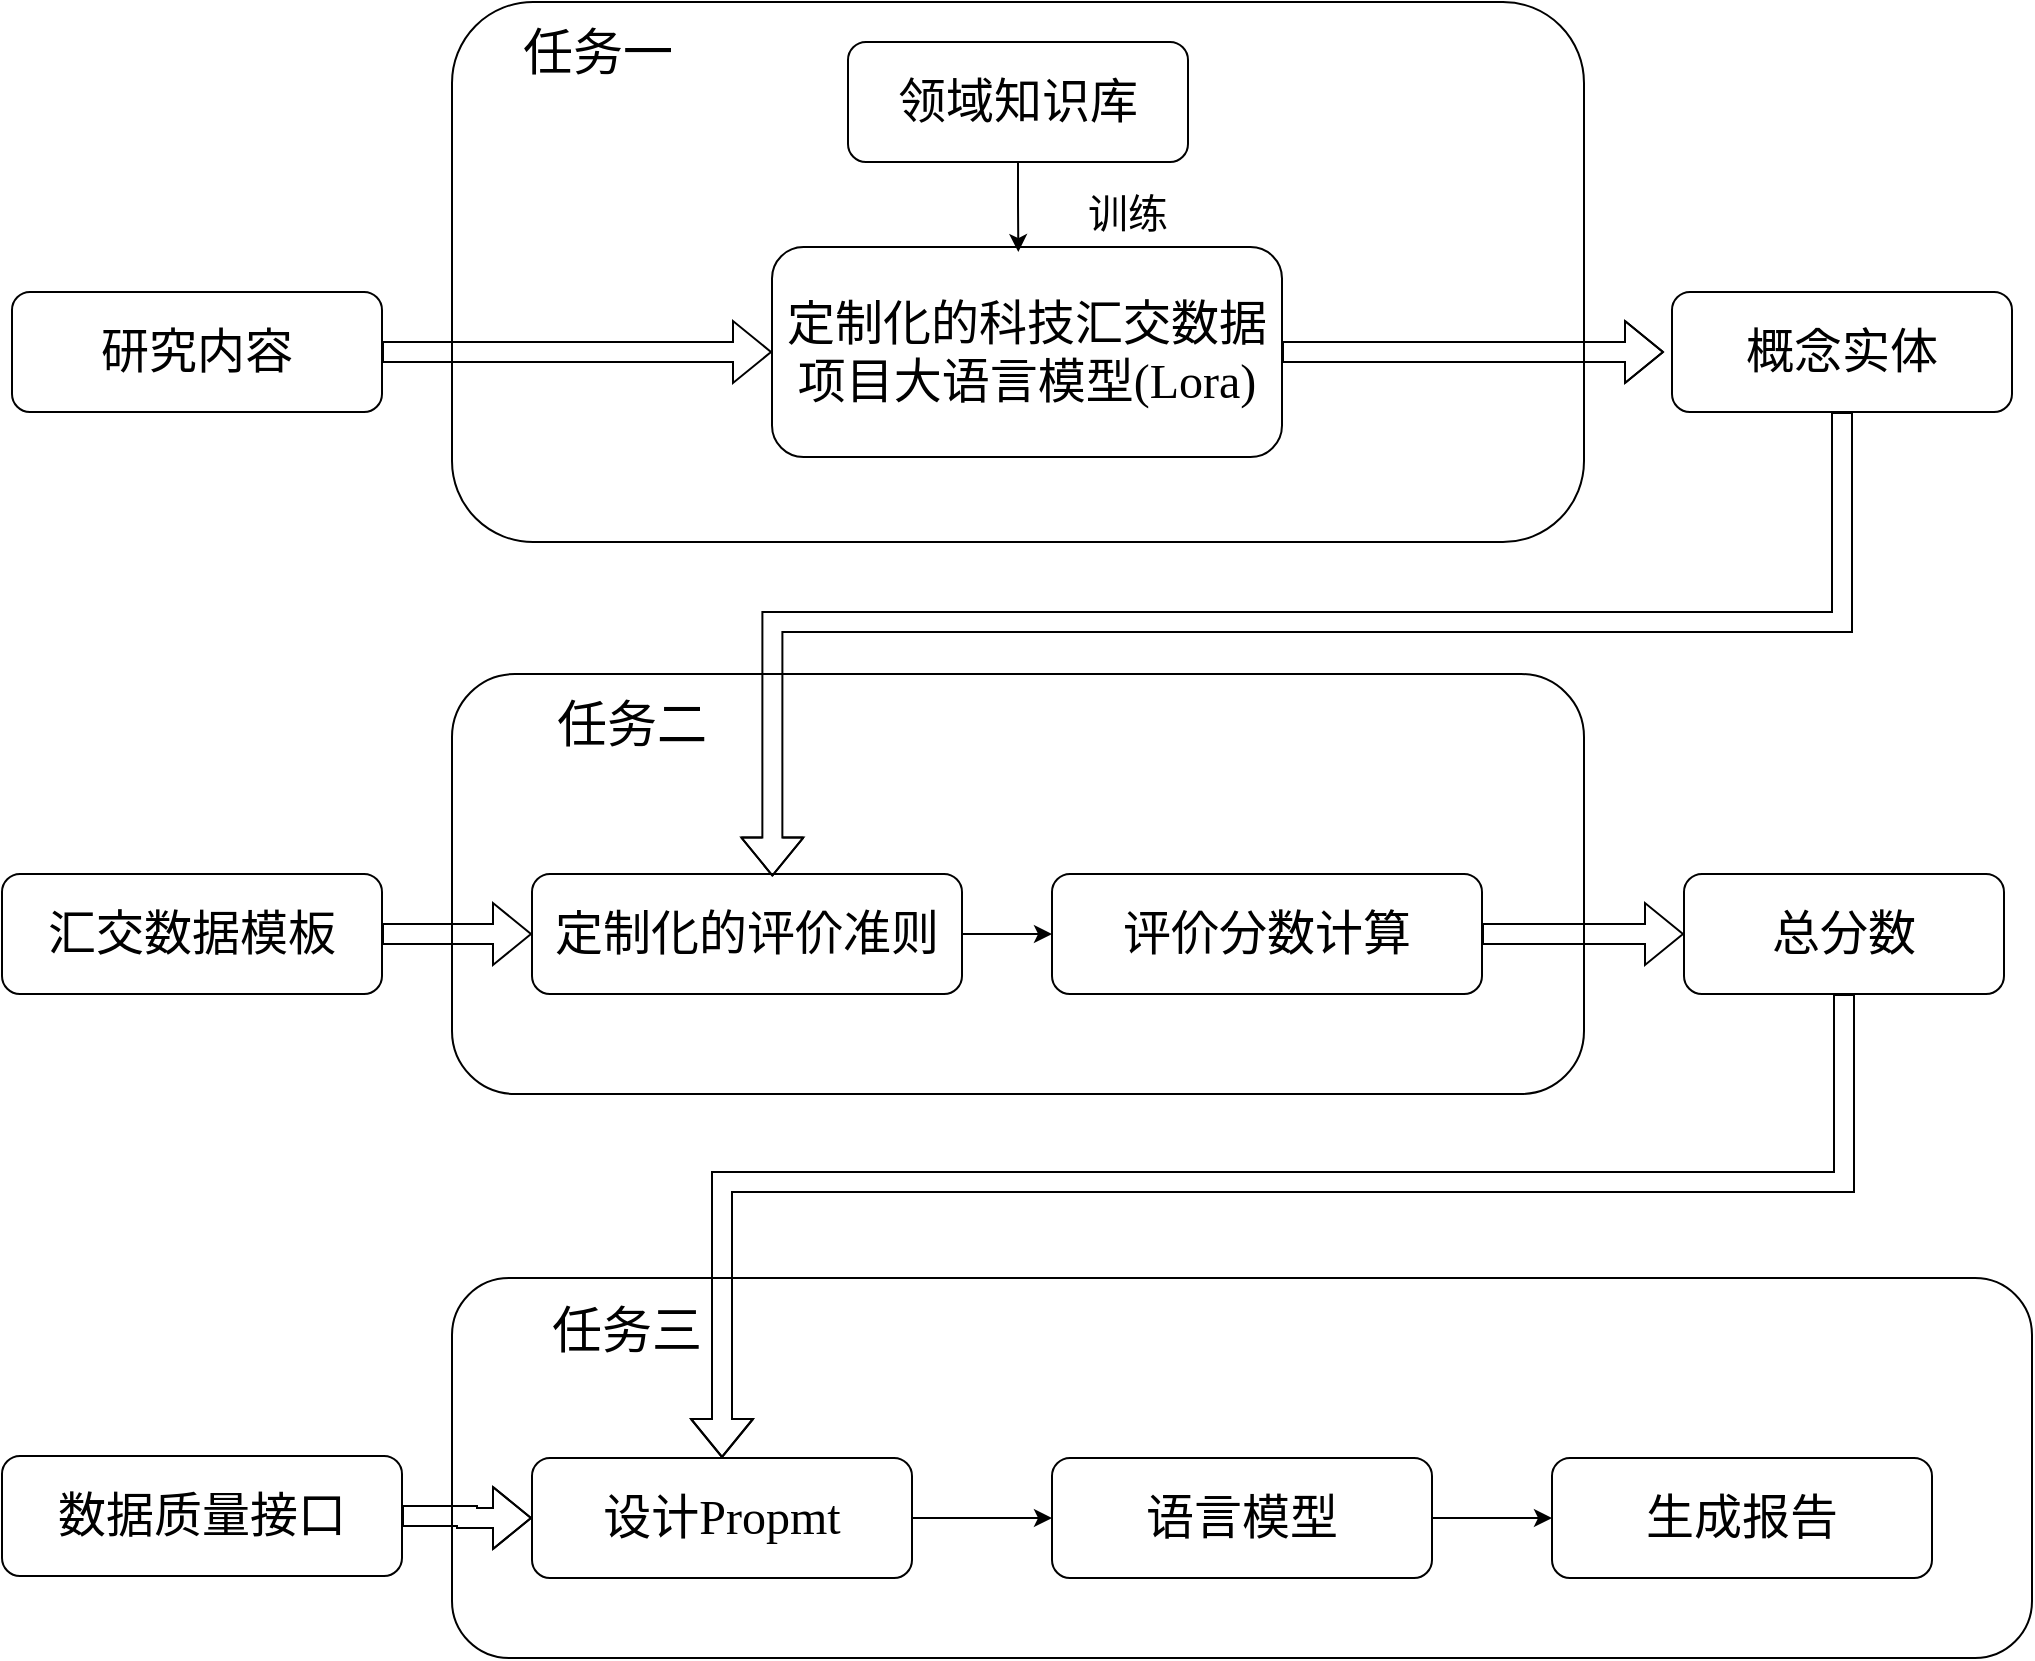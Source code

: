<mxfile version="24.7.8">
  <diagram name="第 1 页" id="zKvOFfaTHT5-SVP7cOSt">
    <mxGraphModel dx="1912" dy="995" grid="1" gridSize="10" guides="1" tooltips="1" connect="1" arrows="1" fold="1" page="1" pageScale="1" pageWidth="827" pageHeight="1169" math="0" shadow="0">
      <root>
        <mxCell id="0" />
        <mxCell id="1" parent="0" />
        <mxCell id="U46tP_3I2k7W18DiitfZ-1" value="" style="rounded=1;whiteSpace=wrap;html=1;" vertex="1" parent="1">
          <mxGeometry x="225" y="10" width="566" height="270" as="geometry" />
        </mxCell>
        <mxCell id="U46tP_3I2k7W18DiitfZ-53" style="edgeStyle=orthogonalEdgeStyle;rounded=0;orthogonalLoop=1;jettySize=auto;html=1;exitX=1;exitY=0.5;exitDx=0;exitDy=0;shape=flexArrow;" edge="1" parent="1" source="U46tP_3I2k7W18DiitfZ-2">
          <mxGeometry relative="1" as="geometry">
            <mxPoint x="831" y="185" as="targetPoint" />
          </mxGeometry>
        </mxCell>
        <mxCell id="U46tP_3I2k7W18DiitfZ-2" value="&lt;p style=&quot;margin: 0pt 0pt 0.0pt;&quot; class=&quot;MsoNormal&quot;&gt;&lt;font face=&quot;等线&quot; style=&quot;font-size: 24px;&quot;&gt;定制化的科技汇交数据项目大&lt;/font&gt;&lt;span style=&quot;font-size: 24px; font-family: 等线; text-align: justify; background-color: initial;&quot;&gt;语言模型(Lora)&lt;/span&gt;&lt;/p&gt;" style="rounded=1;whiteSpace=wrap;html=1;" vertex="1" parent="1">
          <mxGeometry x="385" y="132.5" width="255" height="105" as="geometry" />
        </mxCell>
        <mxCell id="U46tP_3I2k7W18DiitfZ-5" value="&lt;p style=&quot;margin: 0pt 0pt 0.0pt; text-align: justify; font-size: 25px;&quot; class=&quot;MsoNormal&quot;&gt;&lt;font face=&quot;等线&quot;&gt;任务一&lt;/font&gt;&lt;/p&gt;" style="text;html=1;align=center;verticalAlign=middle;whiteSpace=wrap;rounded=0;" vertex="1" parent="1">
          <mxGeometry x="252.5" y="20" width="90" height="30" as="geometry" />
        </mxCell>
        <mxCell id="U46tP_3I2k7W18DiitfZ-7" value="" style="rounded=1;whiteSpace=wrap;html=1;" vertex="1" parent="1">
          <mxGeometry x="225" y="346" width="566" height="210" as="geometry" />
        </mxCell>
        <mxCell id="U46tP_3I2k7W18DiitfZ-42" style="edgeStyle=orthogonalEdgeStyle;rounded=0;orthogonalLoop=1;jettySize=auto;html=1;exitX=1;exitY=0.5;exitDx=0;exitDy=0;entryX=0;entryY=0.5;entryDx=0;entryDy=0;" edge="1" parent="1" source="U46tP_3I2k7W18DiitfZ-8" target="U46tP_3I2k7W18DiitfZ-25">
          <mxGeometry relative="1" as="geometry" />
        </mxCell>
        <mxCell id="U46tP_3I2k7W18DiitfZ-8" value="&lt;p style=&quot;margin: 0pt 0pt 0.0pt; text-align: justify;&quot; class=&quot;MsoNormal&quot;&gt;&lt;font face=&quot;等线&quot; style=&quot;font-size: 24px;&quot;&gt;定制化的评价准则&lt;/font&gt;&lt;/p&gt;" style="rounded=1;whiteSpace=wrap;html=1;" vertex="1" parent="1">
          <mxGeometry x="265" y="446" width="215" height="60" as="geometry" />
        </mxCell>
        <mxCell id="U46tP_3I2k7W18DiitfZ-9" value="&lt;p style=&quot;margin: 0pt 0pt 0.0pt; text-align: justify; font-size: 25px;&quot; class=&quot;MsoNormal&quot;&gt;&lt;font face=&quot;等线&quot;&gt;任务二&lt;/font&gt;&lt;/p&gt;" style="text;html=1;align=center;verticalAlign=middle;whiteSpace=wrap;rounded=0;" vertex="1" parent="1">
          <mxGeometry x="255" y="356" width="120" height="30" as="geometry" />
        </mxCell>
        <mxCell id="U46tP_3I2k7W18DiitfZ-11" value="" style="rounded=1;whiteSpace=wrap;html=1;" vertex="1" parent="1">
          <mxGeometry x="225" y="648" width="790" height="190" as="geometry" />
        </mxCell>
        <mxCell id="U46tP_3I2k7W18DiitfZ-45" style="edgeStyle=orthogonalEdgeStyle;rounded=0;orthogonalLoop=1;jettySize=auto;html=1;exitX=1;exitY=0.5;exitDx=0;exitDy=0;entryX=0;entryY=0.5;entryDx=0;entryDy=0;" edge="1" parent="1" source="U46tP_3I2k7W18DiitfZ-12" target="U46tP_3I2k7W18DiitfZ-14">
          <mxGeometry relative="1" as="geometry" />
        </mxCell>
        <mxCell id="U46tP_3I2k7W18DiitfZ-12" value="&lt;p style=&quot;margin: 0pt 0pt 0.0pt; text-align: justify;&quot; class=&quot;MsoNormal&quot;&gt;&lt;font face=&quot;等线&quot; style=&quot;font-size: 24px;&quot;&gt;设计Propmt&lt;/font&gt;&lt;/p&gt;" style="rounded=1;whiteSpace=wrap;html=1;" vertex="1" parent="1">
          <mxGeometry x="265" y="738" width="190" height="60" as="geometry" />
        </mxCell>
        <mxCell id="U46tP_3I2k7W18DiitfZ-13" value="&lt;p style=&quot;margin: 0pt 0pt 0.0pt; text-align: justify; font-size: 25px;&quot; class=&quot;MsoNormal&quot;&gt;&lt;font face=&quot;等线&quot;&gt;任务三&lt;/font&gt;&lt;/p&gt;" style="text;html=1;align=center;verticalAlign=middle;whiteSpace=wrap;rounded=0;" vertex="1" parent="1">
          <mxGeometry x="240" y="659" width="145" height="30" as="geometry" />
        </mxCell>
        <mxCell id="U46tP_3I2k7W18DiitfZ-46" style="edgeStyle=orthogonalEdgeStyle;rounded=0;orthogonalLoop=1;jettySize=auto;html=1;exitX=1;exitY=0.5;exitDx=0;exitDy=0;entryX=0;entryY=0.5;entryDx=0;entryDy=0;" edge="1" parent="1" source="U46tP_3I2k7W18DiitfZ-14" target="U46tP_3I2k7W18DiitfZ-31">
          <mxGeometry relative="1" as="geometry" />
        </mxCell>
        <mxCell id="U46tP_3I2k7W18DiitfZ-14" value="&lt;p style=&quot;margin: 0pt 0pt 0.0pt; text-align: justify;&quot; class=&quot;MsoNormal&quot;&gt;&lt;span style=&quot;font-size: 24px;&quot;&gt;&lt;font face=&quot;Arial&quot;&gt;语言模型&lt;/font&gt;&lt;/span&gt;&lt;/p&gt;" style="rounded=1;whiteSpace=wrap;html=1;" vertex="1" parent="1">
          <mxGeometry x="525" y="738" width="190" height="60" as="geometry" />
        </mxCell>
        <mxCell id="U46tP_3I2k7W18DiitfZ-40" style="edgeStyle=orthogonalEdgeStyle;rounded=0;orthogonalLoop=1;jettySize=auto;html=1;exitX=1;exitY=0.5;exitDx=0;exitDy=0;entryX=0;entryY=0.5;entryDx=0;entryDy=0;shape=flexArrow;" edge="1" parent="1" source="U46tP_3I2k7W18DiitfZ-15" target="U46tP_3I2k7W18DiitfZ-2">
          <mxGeometry relative="1" as="geometry">
            <mxPoint x="265" y="185" as="targetPoint" />
          </mxGeometry>
        </mxCell>
        <mxCell id="U46tP_3I2k7W18DiitfZ-15" value="&lt;font style=&quot;font-size: 24px;&quot; face=&quot;等线&quot;&gt;研究内容&lt;/font&gt;" style="rounded=1;whiteSpace=wrap;html=1;" vertex="1" parent="1">
          <mxGeometry x="5" y="155" width="185" height="60" as="geometry" />
        </mxCell>
        <mxCell id="U46tP_3I2k7W18DiitfZ-41" style="edgeStyle=orthogonalEdgeStyle;rounded=0;orthogonalLoop=1;jettySize=auto;html=1;exitX=1;exitY=0.5;exitDx=0;exitDy=0;entryX=0;entryY=0.5;entryDx=0;entryDy=0;shape=flexArrow;" edge="1" parent="1" source="U46tP_3I2k7W18DiitfZ-16" target="U46tP_3I2k7W18DiitfZ-8">
          <mxGeometry relative="1" as="geometry" />
        </mxCell>
        <mxCell id="U46tP_3I2k7W18DiitfZ-16" value="&lt;font style=&quot;font-size: 24px;&quot; face=&quot;等线&quot;&gt;汇交数据模板&lt;/font&gt;" style="rounded=1;whiteSpace=wrap;html=1;" vertex="1" parent="1">
          <mxGeometry y="446" width="190" height="60" as="geometry" />
        </mxCell>
        <mxCell id="U46tP_3I2k7W18DiitfZ-23" value="&lt;p style=&quot;margin: 0pt 0pt 0.0pt; text-align: justify;&quot; class=&quot;MsoNormal&quot;&gt;&lt;font face=&quot;等线&quot; style=&quot;font-size: 24px;&quot;&gt;概念实体&lt;/font&gt;&lt;/p&gt;" style="rounded=1;whiteSpace=wrap;html=1;" vertex="1" parent="1">
          <mxGeometry x="835" y="155" width="170" height="60" as="geometry" />
        </mxCell>
        <mxCell id="U46tP_3I2k7W18DiitfZ-43" style="edgeStyle=orthogonalEdgeStyle;rounded=0;orthogonalLoop=1;jettySize=auto;html=1;exitX=1;exitY=0.5;exitDx=0;exitDy=0;entryX=0;entryY=0.5;entryDx=0;entryDy=0;shape=flexArrow;" edge="1" parent="1" source="U46tP_3I2k7W18DiitfZ-25" target="U46tP_3I2k7W18DiitfZ-26">
          <mxGeometry relative="1" as="geometry" />
        </mxCell>
        <mxCell id="U46tP_3I2k7W18DiitfZ-25" value="&lt;p style=&quot;margin: 0pt 0pt 0.0pt; text-align: justify;&quot; class=&quot;MsoNormal&quot;&gt;&lt;font face=&quot;等线&quot; style=&quot;font-size: 24px;&quot;&gt;评价分数计算&lt;/font&gt;&lt;/p&gt;" style="rounded=1;whiteSpace=wrap;html=1;" vertex="1" parent="1">
          <mxGeometry x="525" y="446" width="215" height="60" as="geometry" />
        </mxCell>
        <mxCell id="U46tP_3I2k7W18DiitfZ-55" style="edgeStyle=orthogonalEdgeStyle;rounded=0;orthogonalLoop=1;jettySize=auto;html=1;exitX=0.5;exitY=1;exitDx=0;exitDy=0;entryX=0.5;entryY=0;entryDx=0;entryDy=0;shape=flexArrow;" edge="1" parent="1" source="U46tP_3I2k7W18DiitfZ-26" target="U46tP_3I2k7W18DiitfZ-12">
          <mxGeometry relative="1" as="geometry">
            <Array as="points">
              <mxPoint x="921" y="600" />
              <mxPoint x="360" y="600" />
            </Array>
          </mxGeometry>
        </mxCell>
        <mxCell id="U46tP_3I2k7W18DiitfZ-26" value="&lt;p style=&quot;margin: 0pt 0pt 0.0pt; text-align: justify;&quot; class=&quot;MsoNormal&quot;&gt;&lt;font face=&quot;等线&quot; style=&quot;font-size: 24px;&quot;&gt;总分数&lt;/font&gt;&lt;/p&gt;" style="rounded=1;whiteSpace=wrap;html=1;" vertex="1" parent="1">
          <mxGeometry x="841" y="446" width="160" height="60" as="geometry" />
        </mxCell>
        <mxCell id="U46tP_3I2k7W18DiitfZ-47" style="edgeStyle=orthogonalEdgeStyle;rounded=0;orthogonalLoop=1;jettySize=auto;html=1;exitX=1;exitY=0.5;exitDx=0;exitDy=0;entryX=0;entryY=0.5;entryDx=0;entryDy=0;shape=flexArrow;" edge="1" parent="1" source="U46tP_3I2k7W18DiitfZ-27" target="U46tP_3I2k7W18DiitfZ-12">
          <mxGeometry relative="1" as="geometry" />
        </mxCell>
        <mxCell id="U46tP_3I2k7W18DiitfZ-27" value="&lt;p class=&quot;MsoNormal&quot;&gt;&lt;font style=&quot;font-size: 24px;&quot; face=&quot;等线&quot;&gt;数据质量接口&lt;/font&gt;&lt;/p&gt;" style="rounded=1;whiteSpace=wrap;html=1;" vertex="1" parent="1">
          <mxGeometry y="737" width="200" height="60" as="geometry" />
        </mxCell>
        <mxCell id="U46tP_3I2k7W18DiitfZ-31" value="&lt;p style=&quot;margin: 0pt 0pt 0.0pt; text-align: justify;&quot; class=&quot;MsoNormal&quot;&gt;&lt;font face=&quot;Arial&quot;&gt;&lt;span style=&quot;font-size: 24px;&quot;&gt;生成报告&lt;/span&gt;&lt;/font&gt;&lt;/p&gt;" style="rounded=1;whiteSpace=wrap;html=1;" vertex="1" parent="1">
          <mxGeometry x="775" y="738" width="190" height="60" as="geometry" />
        </mxCell>
        <mxCell id="U46tP_3I2k7W18DiitfZ-44" style="edgeStyle=orthogonalEdgeStyle;rounded=0;orthogonalLoop=1;jettySize=auto;html=1;exitX=0.5;exitY=1;exitDx=0;exitDy=0;entryX=0.559;entryY=0.021;entryDx=0;entryDy=0;entryPerimeter=0;shape=flexArrow;" edge="1" parent="1" source="U46tP_3I2k7W18DiitfZ-23" target="U46tP_3I2k7W18DiitfZ-8">
          <mxGeometry relative="1" as="geometry">
            <Array as="points">
              <mxPoint x="920" y="320" />
              <mxPoint x="385" y="320" />
            </Array>
          </mxGeometry>
        </mxCell>
        <mxCell id="U46tP_3I2k7W18DiitfZ-50" value="&lt;p style=&quot;margin: 0pt 0pt 0.0pt; text-align: justify;&quot; class=&quot;MsoNormal&quot;&gt;&lt;font face=&quot;等线&quot; style=&quot;font-size: 24px;&quot;&gt;领域知识库&lt;/font&gt;&lt;/p&gt;" style="rounded=1;whiteSpace=wrap;html=1;" vertex="1" parent="1">
          <mxGeometry x="423" y="30" width="170" height="60" as="geometry" />
        </mxCell>
        <mxCell id="U46tP_3I2k7W18DiitfZ-52" style="edgeStyle=orthogonalEdgeStyle;rounded=0;orthogonalLoop=1;jettySize=auto;html=1;exitX=0.5;exitY=1;exitDx=0;exitDy=0;entryX=0.483;entryY=0.024;entryDx=0;entryDy=0;entryPerimeter=0;" edge="1" parent="1" source="U46tP_3I2k7W18DiitfZ-50" target="U46tP_3I2k7W18DiitfZ-2">
          <mxGeometry relative="1" as="geometry" />
        </mxCell>
        <mxCell id="U46tP_3I2k7W18DiitfZ-54" value="&lt;font face=&quot;Arial&quot;&gt;&lt;span style=&quot;font-size: 20px;&quot;&gt;训练&lt;/span&gt;&lt;/font&gt;" style="text;html=1;align=center;verticalAlign=middle;whiteSpace=wrap;rounded=0;" vertex="1" parent="1">
          <mxGeometry x="533" y="100" width="60" height="30" as="geometry" />
        </mxCell>
      </root>
    </mxGraphModel>
  </diagram>
</mxfile>
